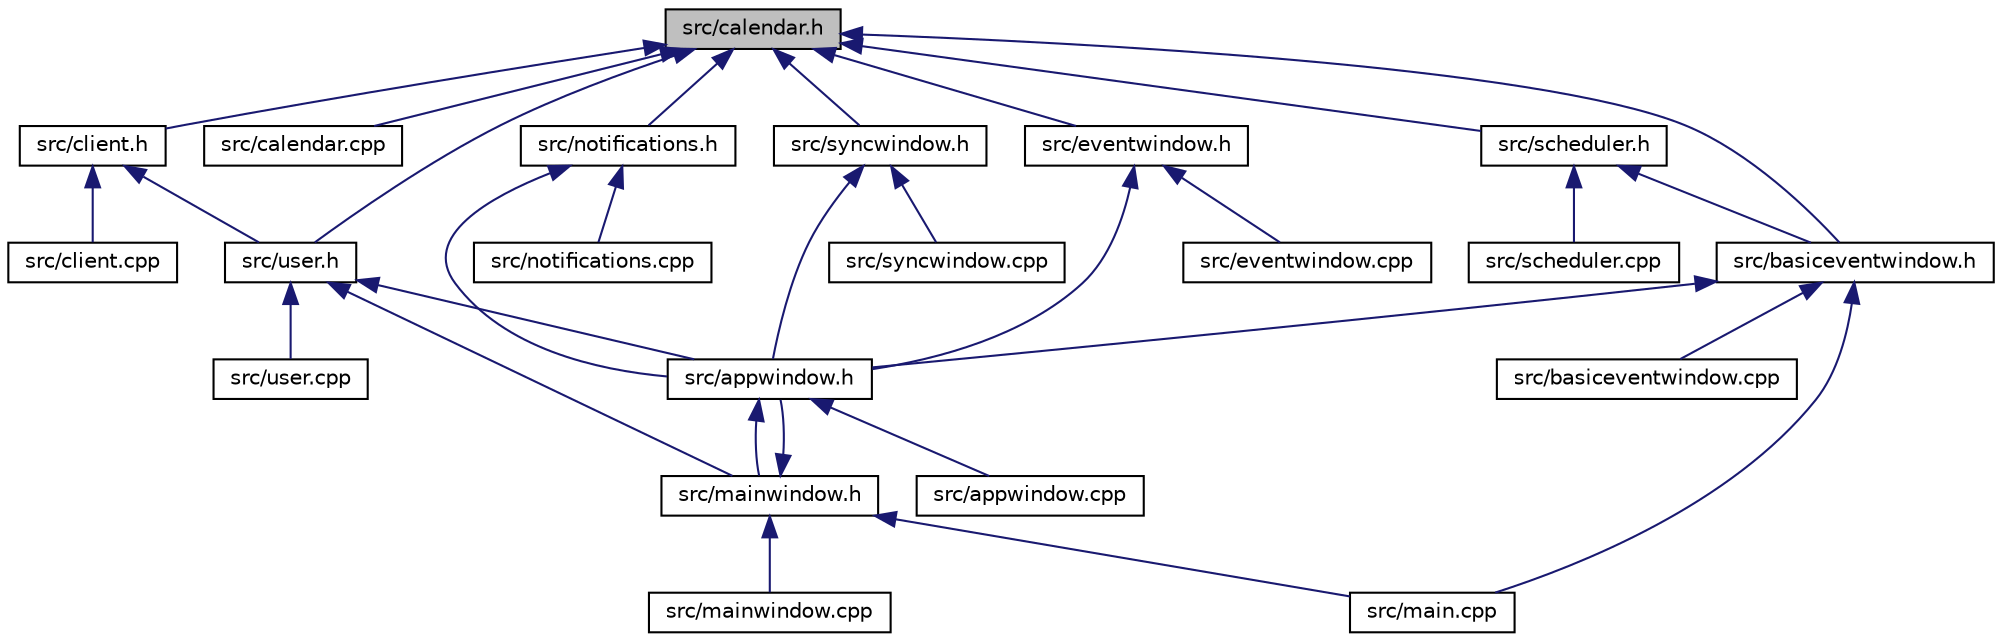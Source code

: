 digraph "src/calendar.h"
{
 // LATEX_PDF_SIZE
  edge [fontname="Helvetica",fontsize="10",labelfontname="Helvetica",labelfontsize="10"];
  node [fontname="Helvetica",fontsize="10",shape=record];
  Node1 [label="src/calendar.h",height=0.2,width=0.4,color="black", fillcolor="grey75", style="filled", fontcolor="black",tooltip=" "];
  Node1 -> Node2 [dir="back",color="midnightblue",fontsize="10",style="solid"];
  Node2 [label="src/basiceventwindow.h",height=0.2,width=0.4,color="black", fillcolor="white", style="filled",URL="$basiceventwindow_8h.html",tooltip=" "];
  Node2 -> Node3 [dir="back",color="midnightblue",fontsize="10",style="solid"];
  Node3 [label="src/appwindow.h",height=0.2,width=0.4,color="black", fillcolor="white", style="filled",URL="$appwindow_8h.html",tooltip=" "];
  Node3 -> Node4 [dir="back",color="midnightblue",fontsize="10",style="solid"];
  Node4 [label="src/appwindow.cpp",height=0.2,width=0.4,color="black", fillcolor="white", style="filled",URL="$appwindow_8cpp.html",tooltip=" "];
  Node3 -> Node5 [dir="back",color="midnightblue",fontsize="10",style="solid"];
  Node5 [label="src/mainwindow.h",height=0.2,width=0.4,color="black", fillcolor="white", style="filled",URL="$mainwindow_8h.html",tooltip=" "];
  Node5 -> Node3 [dir="back",color="midnightblue",fontsize="10",style="solid"];
  Node5 -> Node6 [dir="back",color="midnightblue",fontsize="10",style="solid"];
  Node6 [label="src/main.cpp",height=0.2,width=0.4,color="black", fillcolor="white", style="filled",URL="$main_8cpp.html",tooltip=" "];
  Node5 -> Node7 [dir="back",color="midnightblue",fontsize="10",style="solid"];
  Node7 [label="src/mainwindow.cpp",height=0.2,width=0.4,color="black", fillcolor="white", style="filled",URL="$mainwindow_8cpp.html",tooltip=" "];
  Node2 -> Node8 [dir="back",color="midnightblue",fontsize="10",style="solid"];
  Node8 [label="src/basiceventwindow.cpp",height=0.2,width=0.4,color="black", fillcolor="white", style="filled",URL="$basiceventwindow_8cpp.html",tooltip=" "];
  Node2 -> Node6 [dir="back",color="midnightblue",fontsize="10",style="solid"];
  Node1 -> Node9 [dir="back",color="midnightblue",fontsize="10",style="solid"];
  Node9 [label="src/calendar.cpp",height=0.2,width=0.4,color="black", fillcolor="white", style="filled",URL="$calendar_8cpp.html",tooltip=" "];
  Node1 -> Node10 [dir="back",color="midnightblue",fontsize="10",style="solid"];
  Node10 [label="src/client.h",height=0.2,width=0.4,color="black", fillcolor="white", style="filled",URL="$client_8h.html",tooltip=" "];
  Node10 -> Node11 [dir="back",color="midnightblue",fontsize="10",style="solid"];
  Node11 [label="src/client.cpp",height=0.2,width=0.4,color="black", fillcolor="white", style="filled",URL="$client_8cpp.html",tooltip=" "];
  Node10 -> Node12 [dir="back",color="midnightblue",fontsize="10",style="solid"];
  Node12 [label="src/user.h",height=0.2,width=0.4,color="black", fillcolor="white", style="filled",URL="$user_8h.html",tooltip=" "];
  Node12 -> Node3 [dir="back",color="midnightblue",fontsize="10",style="solid"];
  Node12 -> Node5 [dir="back",color="midnightblue",fontsize="10",style="solid"];
  Node12 -> Node13 [dir="back",color="midnightblue",fontsize="10",style="solid"];
  Node13 [label="src/user.cpp",height=0.2,width=0.4,color="black", fillcolor="white", style="filled",URL="$user_8cpp.html",tooltip=" "];
  Node1 -> Node14 [dir="back",color="midnightblue",fontsize="10",style="solid"];
  Node14 [label="src/eventwindow.h",height=0.2,width=0.4,color="black", fillcolor="white", style="filled",URL="$eventwindow_8h.html",tooltip=" "];
  Node14 -> Node3 [dir="back",color="midnightblue",fontsize="10",style="solid"];
  Node14 -> Node15 [dir="back",color="midnightblue",fontsize="10",style="solid"];
  Node15 [label="src/eventwindow.cpp",height=0.2,width=0.4,color="black", fillcolor="white", style="filled",URL="$eventwindow_8cpp.html",tooltip=" "];
  Node1 -> Node16 [dir="back",color="midnightblue",fontsize="10",style="solid"];
  Node16 [label="src/notifications.h",height=0.2,width=0.4,color="black", fillcolor="white", style="filled",URL="$notifications_8h.html",tooltip=" "];
  Node16 -> Node3 [dir="back",color="midnightblue",fontsize="10",style="solid"];
  Node16 -> Node17 [dir="back",color="midnightblue",fontsize="10",style="solid"];
  Node17 [label="src/notifications.cpp",height=0.2,width=0.4,color="black", fillcolor="white", style="filled",URL="$notifications_8cpp.html",tooltip=" "];
  Node1 -> Node18 [dir="back",color="midnightblue",fontsize="10",style="solid"];
  Node18 [label="src/scheduler.h",height=0.2,width=0.4,color="black", fillcolor="white", style="filled",URL="$scheduler_8h.html",tooltip=" "];
  Node18 -> Node2 [dir="back",color="midnightblue",fontsize="10",style="solid"];
  Node18 -> Node19 [dir="back",color="midnightblue",fontsize="10",style="solid"];
  Node19 [label="src/scheduler.cpp",height=0.2,width=0.4,color="black", fillcolor="white", style="filled",URL="$scheduler_8cpp.html",tooltip=" "];
  Node1 -> Node20 [dir="back",color="midnightblue",fontsize="10",style="solid"];
  Node20 [label="src/syncwindow.h",height=0.2,width=0.4,color="black", fillcolor="white", style="filled",URL="$syncwindow_8h.html",tooltip=" "];
  Node20 -> Node3 [dir="back",color="midnightblue",fontsize="10",style="solid"];
  Node20 -> Node21 [dir="back",color="midnightblue",fontsize="10",style="solid"];
  Node21 [label="src/syncwindow.cpp",height=0.2,width=0.4,color="black", fillcolor="white", style="filled",URL="$syncwindow_8cpp.html",tooltip=" "];
  Node1 -> Node12 [dir="back",color="midnightblue",fontsize="10",style="solid"];
}
